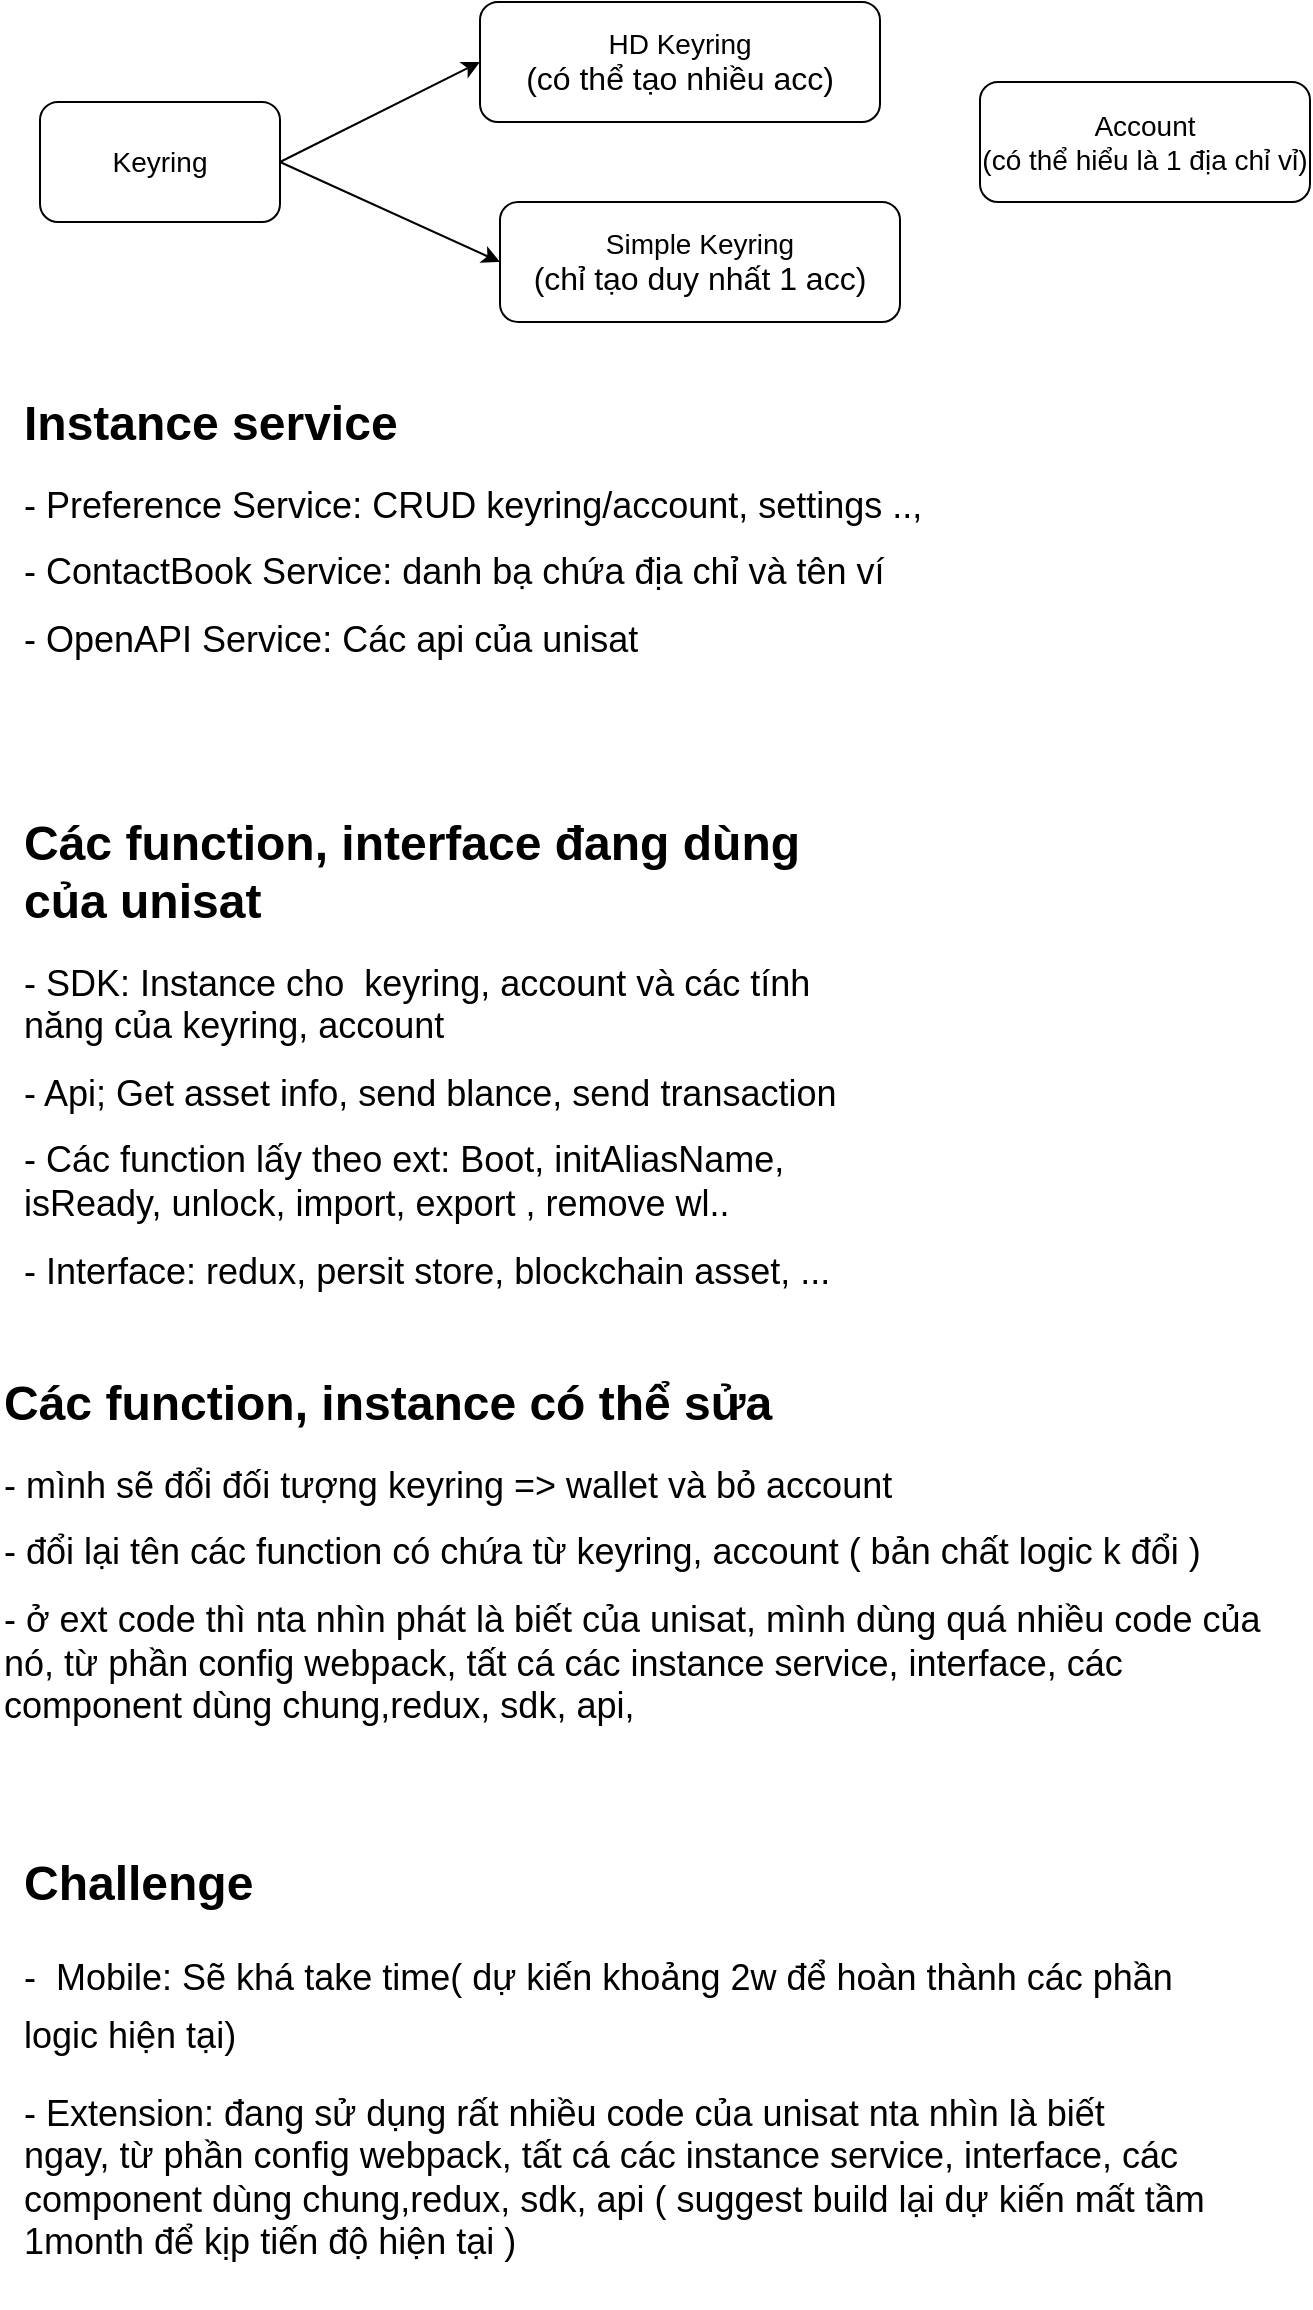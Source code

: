 <mxfile version="24.4.4" type="github">
  <diagram name="Trang-1" id="gUSEK9HKp-Kbn271MHY7">
    <mxGraphModel dx="989" dy="751" grid="1" gridSize="10" guides="1" tooltips="1" connect="1" arrows="1" fold="1" page="1" pageScale="1" pageWidth="827" pageHeight="1169" math="0" shadow="0">
      <root>
        <mxCell id="0" />
        <mxCell id="1" parent="0" />
        <mxCell id="qzkW9SlaIyMxQ-gw-VgZ-1" value="&lt;font style=&quot;font-size: 14px;&quot;&gt;Keyring&lt;/font&gt;" style="rounded=1;whiteSpace=wrap;html=1;" vertex="1" parent="1">
          <mxGeometry x="100" y="50" width="120" height="60" as="geometry" />
        </mxCell>
        <mxCell id="qzkW9SlaIyMxQ-gw-VgZ-2" value="&lt;font style=&quot;font-size: 14px;&quot;&gt;HD Keyring&lt;/font&gt;&lt;div&gt;&lt;font size=&quot;3&quot;&gt;(có thể tạo nhiều acc)&lt;/font&gt;&lt;/div&gt;" style="rounded=1;whiteSpace=wrap;html=1;" vertex="1" parent="1">
          <mxGeometry x="320" width="200" height="60" as="geometry" />
        </mxCell>
        <mxCell id="qzkW9SlaIyMxQ-gw-VgZ-3" value="&lt;font style=&quot;font-size: 14px;&quot;&gt;Simple Keyring&lt;/font&gt;&lt;div&gt;&lt;font size=&quot;3&quot;&gt;(chỉ tạo duy nhất 1 acc)&lt;/font&gt;&lt;/div&gt;" style="rounded=1;whiteSpace=wrap;html=1;" vertex="1" parent="1">
          <mxGeometry x="330" y="100" width="200" height="60" as="geometry" />
        </mxCell>
        <mxCell id="qzkW9SlaIyMxQ-gw-VgZ-4" value="&lt;font style=&quot;font-size: 14px;&quot;&gt;Account&lt;br&gt;(có thể hiểu là 1 địa chỉ vỉ)&lt;/font&gt;" style="rounded=1;whiteSpace=wrap;html=1;" vertex="1" parent="1">
          <mxGeometry x="570" y="40" width="165" height="60" as="geometry" />
        </mxCell>
        <mxCell id="qzkW9SlaIyMxQ-gw-VgZ-6" value="&lt;h1 style=&quot;margin-top: 0px;&quot;&gt;Các function, interface đang dùng của unisat&lt;/h1&gt;&lt;p&gt;&lt;font style=&quot;font-size: 18px;&quot;&gt;- SDK: Instance cho&amp;nbsp; keyring, account và các tính năng của keyring, account&lt;/font&gt;&lt;/p&gt;&lt;p&gt;&lt;font style=&quot;font-size: 18px;&quot;&gt;- Api; Get asset info, send blance, send transaction&lt;/font&gt;&lt;/p&gt;&lt;p&gt;&lt;font style=&quot;font-size: 18px;&quot;&gt;- Các function lấy theo ext: Boot, initAliasName, isReady, unlock, import, export , remove wl..&lt;/font&gt;&lt;/p&gt;&lt;p&gt;&lt;font style=&quot;font-size: 18px;&quot;&gt;- Interface: redux, persit store, blockchain asset, ...&lt;/font&gt;&lt;/p&gt;" style="text;html=1;whiteSpace=wrap;overflow=hidden;rounded=0;" vertex="1" parent="1">
          <mxGeometry x="90" y="400" width="430" height="250" as="geometry" />
        </mxCell>
        <mxCell id="qzkW9SlaIyMxQ-gw-VgZ-8" value="" style="endArrow=classic;html=1;rounded=0;exitX=1;exitY=0.5;exitDx=0;exitDy=0;entryX=0;entryY=0.5;entryDx=0;entryDy=0;" edge="1" parent="1" source="qzkW9SlaIyMxQ-gw-VgZ-1" target="qzkW9SlaIyMxQ-gw-VgZ-2">
          <mxGeometry width="50" height="50" relative="1" as="geometry">
            <mxPoint x="390" y="490" as="sourcePoint" />
            <mxPoint x="440" y="440" as="targetPoint" />
          </mxGeometry>
        </mxCell>
        <mxCell id="qzkW9SlaIyMxQ-gw-VgZ-9" value="" style="endArrow=classic;html=1;rounded=0;exitX=1;exitY=0.5;exitDx=0;exitDy=0;entryX=0;entryY=0.5;entryDx=0;entryDy=0;" edge="1" parent="1" source="qzkW9SlaIyMxQ-gw-VgZ-1" target="qzkW9SlaIyMxQ-gw-VgZ-3">
          <mxGeometry width="50" height="50" relative="1" as="geometry">
            <mxPoint x="130" y="40" as="sourcePoint" />
            <mxPoint x="320" y="280" as="targetPoint" />
          </mxGeometry>
        </mxCell>
        <mxCell id="qzkW9SlaIyMxQ-gw-VgZ-14" value="&lt;h1 style=&quot;margin-top: 0px;&quot;&gt;Các function, instance có thể sửa&lt;/h1&gt;&lt;p&gt;&lt;font style=&quot;font-size: 18px;&quot;&gt;- mình sẽ đổi đối tượng keyring =&amp;gt; wallet và bỏ account&lt;/font&gt;&lt;/p&gt;&lt;p&gt;&lt;font style=&quot;font-size: 18px;&quot;&gt;- đổi lại tên các function có chứa từ keyring, account ( bản chất logic k đổi )&lt;/font&gt;&lt;/p&gt;&lt;p&gt;&lt;font style=&quot;font-size: 18px;&quot;&gt;- ở ext code thì nta nhìn phát là biết của unisat, mình dùng quá nhiều code của nó, từ phần config webpack, tất cá các instance service, interface, các component dùng chung,redux, sdk, api,&lt;/font&gt;&lt;/p&gt;" style="text;html=1;whiteSpace=wrap;overflow=hidden;rounded=0;" vertex="1" parent="1">
          <mxGeometry x="80" y="680" width="640" height="200" as="geometry" />
        </mxCell>
        <mxCell id="qzkW9SlaIyMxQ-gw-VgZ-17" value="&lt;h1 style=&quot;margin-top: 0px;&quot;&gt;Instance service&lt;/h1&gt;&lt;p&gt;&lt;font style=&quot;font-size: 18px;&quot;&gt;- Preference Service: CRUD keyring/account, settings ..,&lt;/font&gt;&lt;/p&gt;&lt;p&gt;&lt;font style=&quot;font-size: 18px;&quot;&gt;- ContactBook Service: danh bạ chứa địa chỉ và tên ví&lt;/font&gt;&lt;/p&gt;&lt;p&gt;&lt;font style=&quot;font-size: 18px;&quot;&gt;- OpenAPI Service: Các api của unisat&lt;/font&gt;&lt;/p&gt;" style="text;html=1;whiteSpace=wrap;overflow=hidden;rounded=0;" vertex="1" parent="1">
          <mxGeometry x="90" y="190" width="470" height="175" as="geometry" />
        </mxCell>
        <mxCell id="qzkW9SlaIyMxQ-gw-VgZ-20" value="&lt;h1 style=&quot;margin-top: 0px;&quot;&gt;Challenge&lt;/h1&gt;&lt;h1 style=&quot;margin-top: 0px;&quot;&gt;&lt;span style=&quot;background-color: initial; font-weight: normal;&quot;&gt;&lt;font style=&quot;font-size: 18px;&quot;&gt;-&amp;nbsp; Mobile: Sẽ khá take time( dự kiến khoảng 2w để hoàn thành các phần logic hiện tại)&lt;/font&gt;&lt;/span&gt;&lt;/h1&gt;&lt;div&gt;&lt;span style=&quot;font-size: 18px;&quot;&gt;- Extension: đang sử dụng rất nhiều code của unisat nta nhìn là biết ngay,&amp;nbsp;&lt;/span&gt;&lt;span style=&quot;font-size: 18px; background-color: initial;&quot;&gt;từ phần config webpack, tất cá các instance service, interface, các component dùng chung,redux, sdk, api ( suggest build lại dự kiến mất tầm 1month để kịp tiến độ hiện tại )&lt;/span&gt;&lt;/div&gt;" style="text;html=1;whiteSpace=wrap;overflow=hidden;rounded=0;" vertex="1" parent="1">
          <mxGeometry x="90" y="920" width="600" height="230" as="geometry" />
        </mxCell>
      </root>
    </mxGraphModel>
  </diagram>
</mxfile>
